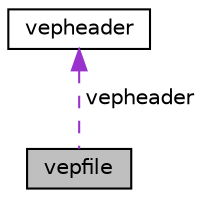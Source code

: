 digraph "vepfile"
{
  edge [fontname="Helvetica",fontsize="10",labelfontname="Helvetica",labelfontsize="10"];
  node [fontname="Helvetica",fontsize="10",shape=record];
  Node1 [label="vepfile",height=0.2,width=0.4,color="black", fillcolor="grey75", style="filled", fontcolor="black"];
  Node2 -> Node1 [dir="back",color="darkorchid3",fontsize="10",style="dashed",label=" vepheader" ,fontname="Helvetica"];
  Node2 [label="vepheader",height=0.2,width=0.4,color="black", fillcolor="white", style="filled",URL="$a00166.html",tooltip="Header for a VEP file VEP stands for Vitality Executable Program. "];
}
